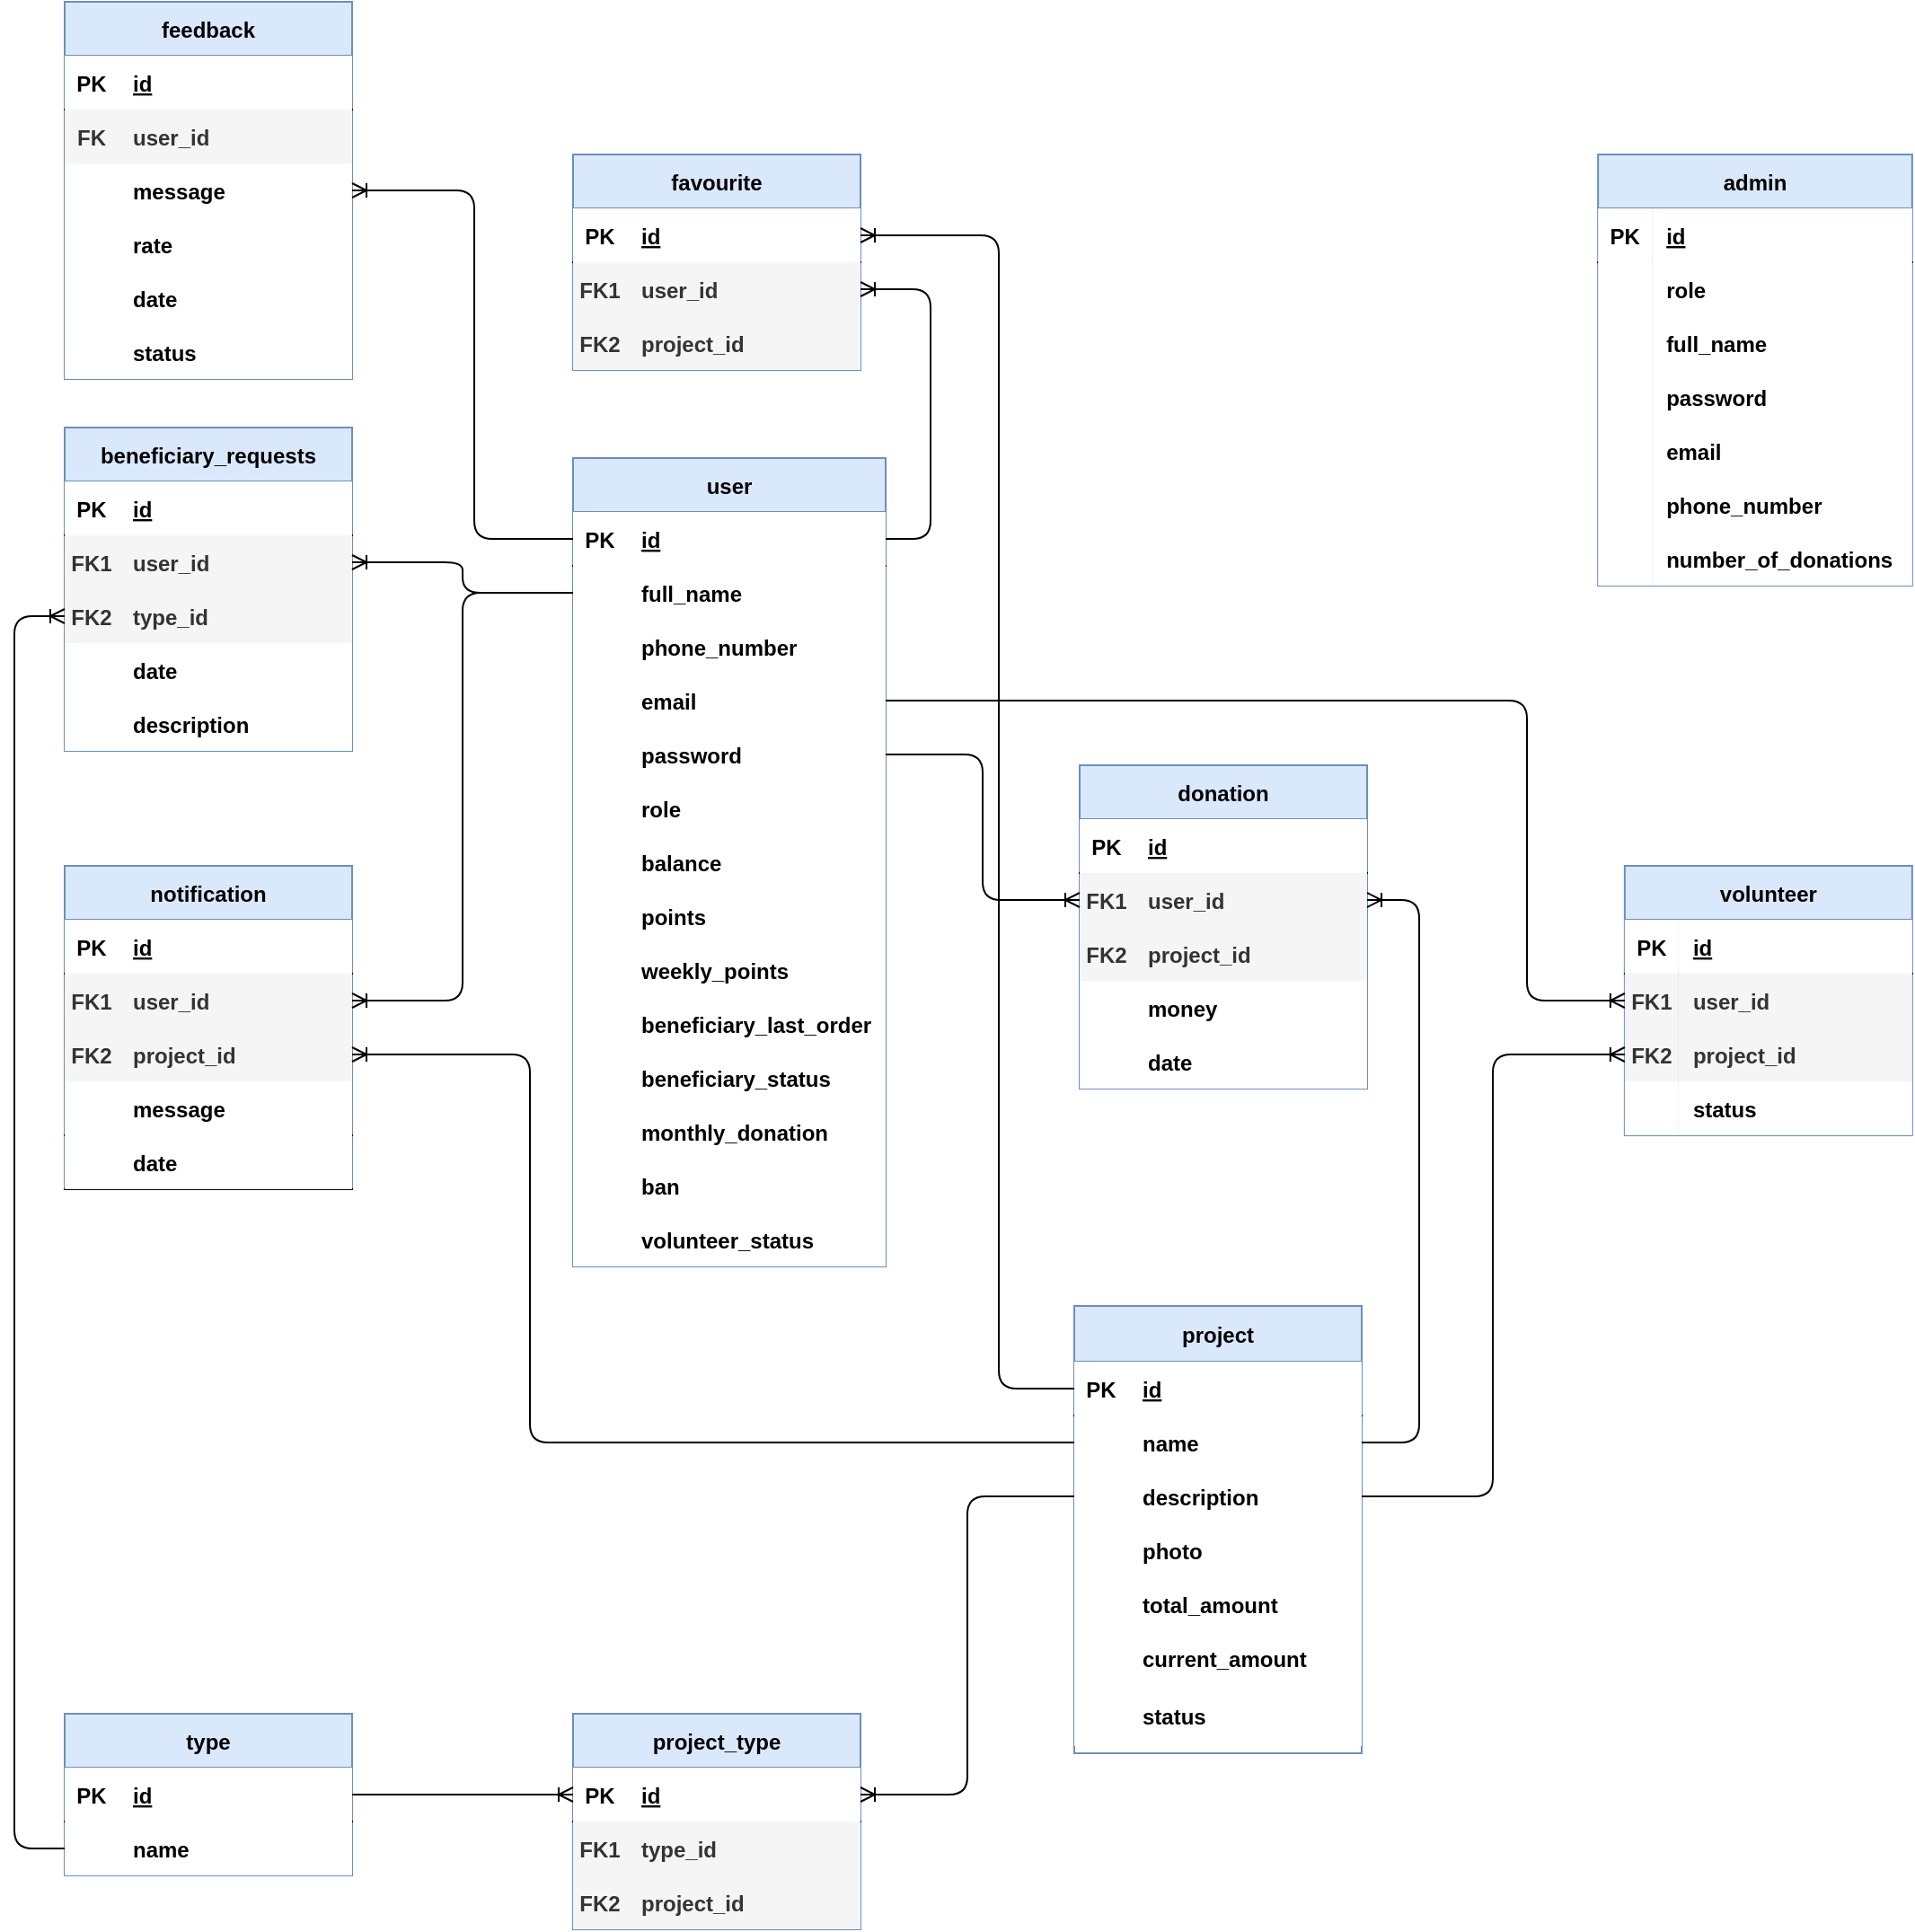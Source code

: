 <mxfile version="13.9.9" type="device"><diagram id="UbFoTjYG_0s5f9ssfaiA" name="Page-1"><mxGraphModel dx="2421" dy="1574" grid="0" gridSize="10" guides="1" tooltips="1" connect="1" arrows="1" fold="1" page="1" pageScale="1" pageWidth="850" pageHeight="1100" math="0" shadow="0" extFonts="Permanent Marker^https://fonts.googleapis.com/css?family=Permanent+Marker"><root><mxCell id="0"/><mxCell id="1" parent="0"/><mxCell id="MLanxdlLYyReFKxxTcGU-134" value="admin" style="shape=table;startSize=30;container=1;collapsible=1;childLayout=tableLayout;fixedRows=1;rowLines=0;fontStyle=1;align=center;resizeLast=1;strokeColor=#6c8ebf;fillColor=#dae8fc;" parent="1" vertex="1"><mxGeometry x="-279.43" y="-396" width="174.866" height="240" as="geometry"/></mxCell><mxCell id="MLanxdlLYyReFKxxTcGU-135" value="" style="shape=partialRectangle;collapsible=0;dropTarget=0;pointerEvents=0;fillColor=none;top=0;left=0;bottom=1;right=0;points=[[0,0.5],[1,0.5]];portConstraint=eastwest;" parent="MLanxdlLYyReFKxxTcGU-134" vertex="1"><mxGeometry y="30" width="174.866" height="30" as="geometry"/></mxCell><mxCell id="MLanxdlLYyReFKxxTcGU-136" value="PK" style="shape=partialRectangle;connectable=0;top=0;left=0;bottom=0;right=0;fontStyle=1;overflow=hidden;" parent="MLanxdlLYyReFKxxTcGU-135" vertex="1"><mxGeometry width="30" height="30" as="geometry"/></mxCell><mxCell id="MLanxdlLYyReFKxxTcGU-137" value="id" style="shape=partialRectangle;connectable=0;top=0;left=0;bottom=0;right=0;align=left;spacingLeft=6;fontStyle=5;overflow=hidden;" parent="MLanxdlLYyReFKxxTcGU-135" vertex="1"><mxGeometry x="30" width="144.866" height="30" as="geometry"/></mxCell><mxCell id="MLanxdlLYyReFKxxTcGU-138" value="" style="shape=partialRectangle;collapsible=0;dropTarget=0;pointerEvents=0;fillColor=none;top=0;left=0;bottom=0;right=0;points=[[0,0.5],[1,0.5]];portConstraint=eastwest;" parent="MLanxdlLYyReFKxxTcGU-134" vertex="1"><mxGeometry y="60" width="174.866" height="30" as="geometry"/></mxCell><mxCell id="MLanxdlLYyReFKxxTcGU-139" value="" style="shape=partialRectangle;connectable=0;top=0;left=0;bottom=0;right=0;editable=1;overflow=hidden;" parent="MLanxdlLYyReFKxxTcGU-138" vertex="1"><mxGeometry width="30" height="30" as="geometry"/></mxCell><mxCell id="MLanxdlLYyReFKxxTcGU-140" value="role" style="shape=partialRectangle;connectable=0;top=0;left=0;bottom=0;right=0;align=left;spacingLeft=6;overflow=hidden;fontStyle=1" parent="MLanxdlLYyReFKxxTcGU-138" vertex="1"><mxGeometry x="30" width="144.866" height="30" as="geometry"/></mxCell><mxCell id="MLanxdlLYyReFKxxTcGU-141" value="" style="shape=partialRectangle;collapsible=0;dropTarget=0;pointerEvents=0;fillColor=none;top=0;left=0;bottom=0;right=0;points=[[0,0.5],[1,0.5]];portConstraint=eastwest;" parent="MLanxdlLYyReFKxxTcGU-134" vertex="1"><mxGeometry y="90" width="174.866" height="30" as="geometry"/></mxCell><mxCell id="MLanxdlLYyReFKxxTcGU-142" value="" style="shape=partialRectangle;connectable=0;top=0;left=0;bottom=0;right=0;editable=1;overflow=hidden;" parent="MLanxdlLYyReFKxxTcGU-141" vertex="1"><mxGeometry width="30" height="30" as="geometry"/></mxCell><mxCell id="MLanxdlLYyReFKxxTcGU-143" value="full_name" style="shape=partialRectangle;connectable=0;top=0;left=0;bottom=0;right=0;align=left;spacingLeft=6;overflow=hidden;fontStyle=1" parent="MLanxdlLYyReFKxxTcGU-141" vertex="1"><mxGeometry x="30" width="144.866" height="30" as="geometry"/></mxCell><mxCell id="MLanxdlLYyReFKxxTcGU-144" value="" style="shape=partialRectangle;collapsible=0;dropTarget=0;pointerEvents=0;fillColor=none;top=0;left=0;bottom=0;right=0;points=[[0,0.5],[1,0.5]];portConstraint=eastwest;" parent="MLanxdlLYyReFKxxTcGU-134" vertex="1"><mxGeometry y="120" width="174.866" height="30" as="geometry"/></mxCell><mxCell id="MLanxdlLYyReFKxxTcGU-145" value="" style="shape=partialRectangle;connectable=0;top=0;left=0;bottom=0;right=0;editable=1;overflow=hidden;" parent="MLanxdlLYyReFKxxTcGU-144" vertex="1"><mxGeometry width="30" height="30" as="geometry"/></mxCell><mxCell id="MLanxdlLYyReFKxxTcGU-146" value="password" style="shape=partialRectangle;connectable=0;top=0;left=0;bottom=0;right=0;align=left;spacingLeft=6;overflow=hidden;fontStyle=1" parent="MLanxdlLYyReFKxxTcGU-144" vertex="1"><mxGeometry x="30" width="144.866" height="30" as="geometry"/></mxCell><mxCell id="dkRPGl3O-1germZ5Z3Q1-51" value="" style="shape=partialRectangle;collapsible=0;dropTarget=0;pointerEvents=0;fillColor=none;top=0;left=0;bottom=0;right=0;points=[[0,0.5],[1,0.5]];portConstraint=eastwest;" parent="MLanxdlLYyReFKxxTcGU-134" vertex="1"><mxGeometry y="150" width="174.866" height="30" as="geometry"/></mxCell><mxCell id="dkRPGl3O-1germZ5Z3Q1-52" value="" style="shape=partialRectangle;connectable=0;top=0;left=0;bottom=0;right=0;editable=1;overflow=hidden;" parent="dkRPGl3O-1germZ5Z3Q1-51" vertex="1"><mxGeometry width="30" height="30" as="geometry"/></mxCell><mxCell id="dkRPGl3O-1germZ5Z3Q1-53" value="email" style="shape=partialRectangle;connectable=0;top=0;left=0;bottom=0;right=0;align=left;spacingLeft=6;overflow=hidden;fontStyle=1" parent="dkRPGl3O-1germZ5Z3Q1-51" vertex="1"><mxGeometry x="30" width="144.866" height="30" as="geometry"/></mxCell><mxCell id="dkRPGl3O-1germZ5Z3Q1-54" value="" style="shape=partialRectangle;collapsible=0;dropTarget=0;pointerEvents=0;fillColor=none;top=0;left=0;bottom=0;right=0;points=[[0,0.5],[1,0.5]];portConstraint=eastwest;" parent="MLanxdlLYyReFKxxTcGU-134" vertex="1"><mxGeometry y="180" width="174.866" height="30" as="geometry"/></mxCell><mxCell id="dkRPGl3O-1germZ5Z3Q1-55" value="" style="shape=partialRectangle;connectable=0;top=0;left=0;bottom=0;right=0;editable=1;overflow=hidden;" parent="dkRPGl3O-1germZ5Z3Q1-54" vertex="1"><mxGeometry width="30" height="30" as="geometry"/></mxCell><mxCell id="dkRPGl3O-1germZ5Z3Q1-56" value="phone_number" style="shape=partialRectangle;connectable=0;top=0;left=0;bottom=0;right=0;align=left;spacingLeft=6;overflow=hidden;fontStyle=1" parent="dkRPGl3O-1germZ5Z3Q1-54" vertex="1"><mxGeometry x="30" width="144.866" height="30" as="geometry"/></mxCell><mxCell id="dkRPGl3O-1germZ5Z3Q1-177" value="" style="shape=partialRectangle;collapsible=0;dropTarget=0;pointerEvents=0;fillColor=none;top=0;left=0;bottom=0;right=0;points=[[0,0.5],[1,0.5]];portConstraint=eastwest;" parent="MLanxdlLYyReFKxxTcGU-134" vertex="1"><mxGeometry y="210" width="174.866" height="30" as="geometry"/></mxCell><mxCell id="dkRPGl3O-1germZ5Z3Q1-178" value="" style="shape=partialRectangle;connectable=0;top=0;left=0;bottom=0;right=0;editable=1;overflow=hidden;" parent="dkRPGl3O-1germZ5Z3Q1-177" vertex="1"><mxGeometry width="30" height="30" as="geometry"/></mxCell><mxCell id="dkRPGl3O-1germZ5Z3Q1-179" value="number_of_donations" style="shape=partialRectangle;connectable=0;top=0;left=0;bottom=0;right=0;align=left;spacingLeft=6;overflow=hidden;fontStyle=1" parent="dkRPGl3O-1germZ5Z3Q1-177" vertex="1"><mxGeometry x="30" width="144.866" height="30" as="geometry"/></mxCell><mxCell id="dkRPGl3O-1germZ5Z3Q1-1" value="user" style="shape=table;startSize=30;container=1;collapsible=1;childLayout=tableLayout;fixedRows=1;rowLines=0;fontStyle=1;align=center;resizeLast=1;strokeColor=#6c8ebf;fillColor=#dae8fc;" parent="1" vertex="1"><mxGeometry x="-850" y="-227" width="174" height="450" as="geometry"/></mxCell><mxCell id="dkRPGl3O-1germZ5Z3Q1-2" value="" style="shape=partialRectangle;collapsible=0;dropTarget=0;pointerEvents=0;fillColor=none;top=0;left=0;bottom=1;right=0;points=[[0,0.5],[1,0.5]];portConstraint=eastwest;" parent="dkRPGl3O-1germZ5Z3Q1-1" vertex="1"><mxGeometry y="30" width="174" height="30" as="geometry"/></mxCell><mxCell id="dkRPGl3O-1germZ5Z3Q1-3" value="PK" style="shape=partialRectangle;connectable=0;top=0;left=0;bottom=0;right=0;fontStyle=1;overflow=hidden;" parent="dkRPGl3O-1germZ5Z3Q1-2" vertex="1"><mxGeometry width="30" height="30" as="geometry"/></mxCell><mxCell id="dkRPGl3O-1germZ5Z3Q1-4" value="id" style="shape=partialRectangle;connectable=0;top=0;left=0;bottom=0;right=0;align=left;spacingLeft=6;fontStyle=5;overflow=hidden;" parent="dkRPGl3O-1germZ5Z3Q1-2" vertex="1"><mxGeometry x="30" width="144" height="30" as="geometry"/></mxCell><mxCell id="dkRPGl3O-1germZ5Z3Q1-5" value="" style="shape=partialRectangle;collapsible=0;dropTarget=0;pointerEvents=0;fillColor=none;top=0;left=0;bottom=0;right=0;points=[[0,0.5],[1,0.5]];portConstraint=eastwest;" parent="dkRPGl3O-1germZ5Z3Q1-1" vertex="1"><mxGeometry y="60" width="174" height="30" as="geometry"/></mxCell><mxCell id="dkRPGl3O-1germZ5Z3Q1-6" value="" style="shape=partialRectangle;connectable=0;top=0;left=0;bottom=0;right=0;editable=1;overflow=hidden;" parent="dkRPGl3O-1germZ5Z3Q1-5" vertex="1"><mxGeometry width="30" height="30" as="geometry"/></mxCell><mxCell id="dkRPGl3O-1germZ5Z3Q1-7" value="full_name" style="shape=partialRectangle;connectable=0;top=0;left=0;bottom=0;right=0;align=left;spacingLeft=6;overflow=hidden;fontStyle=1" parent="dkRPGl3O-1germZ5Z3Q1-5" vertex="1"><mxGeometry x="30" width="144" height="30" as="geometry"/></mxCell><mxCell id="dkRPGl3O-1germZ5Z3Q1-8" value="" style="shape=partialRectangle;collapsible=0;dropTarget=0;pointerEvents=0;fillColor=none;top=0;left=0;bottom=0;right=0;points=[[0,0.5],[1,0.5]];portConstraint=eastwest;" parent="dkRPGl3O-1germZ5Z3Q1-1" vertex="1"><mxGeometry y="90" width="174" height="30" as="geometry"/></mxCell><mxCell id="dkRPGl3O-1germZ5Z3Q1-9" value="" style="shape=partialRectangle;connectable=0;top=0;left=0;bottom=0;right=0;editable=1;overflow=hidden;" parent="dkRPGl3O-1germZ5Z3Q1-8" vertex="1"><mxGeometry width="30" height="30" as="geometry"/></mxCell><mxCell id="dkRPGl3O-1germZ5Z3Q1-10" value="phone_number" style="shape=partialRectangle;connectable=0;top=0;left=0;bottom=0;right=0;align=left;spacingLeft=6;overflow=hidden;fontStyle=1" parent="dkRPGl3O-1germZ5Z3Q1-8" vertex="1"><mxGeometry x="30" width="144" height="30" as="geometry"/></mxCell><mxCell id="dkRPGl3O-1germZ5Z3Q1-11" value="" style="shape=partialRectangle;collapsible=0;dropTarget=0;pointerEvents=0;fillColor=none;top=0;left=0;bottom=0;right=0;points=[[0,0.5],[1,0.5]];portConstraint=eastwest;" parent="dkRPGl3O-1germZ5Z3Q1-1" vertex="1"><mxGeometry y="120" width="174" height="30" as="geometry"/></mxCell><mxCell id="dkRPGl3O-1germZ5Z3Q1-12" value="" style="shape=partialRectangle;connectable=0;top=0;left=0;bottom=0;right=0;editable=1;overflow=hidden;" parent="dkRPGl3O-1germZ5Z3Q1-11" vertex="1"><mxGeometry width="30" height="30" as="geometry"/></mxCell><mxCell id="dkRPGl3O-1germZ5Z3Q1-13" value="email" style="shape=partialRectangle;connectable=0;top=0;left=0;bottom=0;right=0;align=left;spacingLeft=6;overflow=hidden;fontStyle=1" parent="dkRPGl3O-1germZ5Z3Q1-11" vertex="1"><mxGeometry x="30" width="144" height="30" as="geometry"/></mxCell><mxCell id="dkRPGl3O-1germZ5Z3Q1-36" value="" style="shape=partialRectangle;collapsible=0;dropTarget=0;pointerEvents=0;fillColor=none;top=0;left=0;bottom=0;right=0;points=[[0,0.5],[1,0.5]];portConstraint=eastwest;" parent="dkRPGl3O-1germZ5Z3Q1-1" vertex="1"><mxGeometry y="150" width="174" height="30" as="geometry"/></mxCell><mxCell id="dkRPGl3O-1germZ5Z3Q1-37" value="" style="shape=partialRectangle;connectable=0;top=0;left=0;bottom=0;right=0;editable=1;overflow=hidden;" parent="dkRPGl3O-1germZ5Z3Q1-36" vertex="1"><mxGeometry width="30" height="30" as="geometry"/></mxCell><mxCell id="dkRPGl3O-1germZ5Z3Q1-38" value="password" style="shape=partialRectangle;connectable=0;top=0;left=0;bottom=0;right=0;align=left;spacingLeft=6;overflow=hidden;fontStyle=1" parent="dkRPGl3O-1germZ5Z3Q1-36" vertex="1"><mxGeometry x="30" width="144" height="30" as="geometry"/></mxCell><mxCell id="dkRPGl3O-1germZ5Z3Q1-42" value="" style="shape=partialRectangle;collapsible=0;dropTarget=0;pointerEvents=0;fillColor=none;top=0;left=0;bottom=0;right=0;points=[[0,0.5],[1,0.5]];portConstraint=eastwest;" parent="dkRPGl3O-1germZ5Z3Q1-1" vertex="1"><mxGeometry y="180" width="174" height="30" as="geometry"/></mxCell><mxCell id="dkRPGl3O-1germZ5Z3Q1-43" value="" style="shape=partialRectangle;connectable=0;top=0;left=0;bottom=0;right=0;editable=1;overflow=hidden;" parent="dkRPGl3O-1germZ5Z3Q1-42" vertex="1"><mxGeometry width="30" height="30" as="geometry"/></mxCell><mxCell id="dkRPGl3O-1germZ5Z3Q1-44" value="role" style="shape=partialRectangle;connectable=0;top=0;left=0;bottom=0;right=0;align=left;spacingLeft=6;overflow=hidden;fontStyle=1" parent="dkRPGl3O-1germZ5Z3Q1-42" vertex="1"><mxGeometry x="30" width="144" height="30" as="geometry"/></mxCell><mxCell id="dkRPGl3O-1germZ5Z3Q1-45" value="" style="shape=partialRectangle;collapsible=0;dropTarget=0;pointerEvents=0;fillColor=none;top=0;left=0;bottom=0;right=0;points=[[0,0.5],[1,0.5]];portConstraint=eastwest;" parent="dkRPGl3O-1germZ5Z3Q1-1" vertex="1"><mxGeometry y="210" width="174" height="30" as="geometry"/></mxCell><mxCell id="dkRPGl3O-1germZ5Z3Q1-46" value="" style="shape=partialRectangle;connectable=0;top=0;left=0;bottom=0;right=0;editable=1;overflow=hidden;" parent="dkRPGl3O-1germZ5Z3Q1-45" vertex="1"><mxGeometry width="30" height="30" as="geometry"/></mxCell><mxCell id="dkRPGl3O-1germZ5Z3Q1-47" value="balance" style="shape=partialRectangle;connectable=0;top=0;left=0;bottom=0;right=0;align=left;spacingLeft=6;overflow=hidden;fontStyle=1" parent="dkRPGl3O-1germZ5Z3Q1-45" vertex="1"><mxGeometry x="30" width="144" height="30" as="geometry"/></mxCell><mxCell id="dkRPGl3O-1germZ5Z3Q1-82" value="" style="shape=partialRectangle;collapsible=0;dropTarget=0;pointerEvents=0;fillColor=none;top=0;left=0;bottom=0;right=0;points=[[0,0.5],[1,0.5]];portConstraint=eastwest;" parent="dkRPGl3O-1germZ5Z3Q1-1" vertex="1"><mxGeometry y="240" width="174" height="30" as="geometry"/></mxCell><mxCell id="dkRPGl3O-1germZ5Z3Q1-83" value="" style="shape=partialRectangle;connectable=0;top=0;left=0;bottom=0;right=0;editable=1;overflow=hidden;" parent="dkRPGl3O-1germZ5Z3Q1-82" vertex="1"><mxGeometry width="30" height="30" as="geometry"/></mxCell><mxCell id="dkRPGl3O-1germZ5Z3Q1-84" value="points" style="shape=partialRectangle;connectable=0;top=0;left=0;bottom=0;right=0;align=left;spacingLeft=6;overflow=hidden;fontStyle=1" parent="dkRPGl3O-1germZ5Z3Q1-82" vertex="1"><mxGeometry x="30" width="144" height="30" as="geometry"/></mxCell><mxCell id="IL4FCMmqSY5TPLv70U-q-1" value="" style="shape=partialRectangle;collapsible=0;dropTarget=0;pointerEvents=0;fillColor=none;top=0;left=0;bottom=0;right=0;points=[[0,0.5],[1,0.5]];portConstraint=eastwest;" parent="dkRPGl3O-1germZ5Z3Q1-1" vertex="1"><mxGeometry y="270" width="174" height="30" as="geometry"/></mxCell><mxCell id="IL4FCMmqSY5TPLv70U-q-2" value="" style="shape=partialRectangle;connectable=0;top=0;left=0;bottom=0;right=0;editable=1;overflow=hidden;" parent="IL4FCMmqSY5TPLv70U-q-1" vertex="1"><mxGeometry width="30" height="30" as="geometry"/></mxCell><mxCell id="IL4FCMmqSY5TPLv70U-q-3" value="weekly_points" style="shape=partialRectangle;connectable=0;top=0;left=0;bottom=0;right=0;align=left;spacingLeft=6;overflow=hidden;fontStyle=1" parent="IL4FCMmqSY5TPLv70U-q-1" vertex="1"><mxGeometry x="30" width="144" height="30" as="geometry"/></mxCell><mxCell id="dkRPGl3O-1germZ5Z3Q1-180" value="" style="shape=partialRectangle;collapsible=0;dropTarget=0;pointerEvents=0;fillColor=none;top=0;left=0;bottom=0;right=0;points=[[0,0.5],[1,0.5]];portConstraint=eastwest;" parent="dkRPGl3O-1germZ5Z3Q1-1" vertex="1"><mxGeometry y="300" width="174" height="30" as="geometry"/></mxCell><mxCell id="dkRPGl3O-1germZ5Z3Q1-181" value="" style="shape=partialRectangle;connectable=0;top=0;left=0;bottom=0;right=0;editable=1;overflow=hidden;" parent="dkRPGl3O-1germZ5Z3Q1-180" vertex="1"><mxGeometry width="30" height="30" as="geometry"/></mxCell><mxCell id="dkRPGl3O-1germZ5Z3Q1-182" value="beneficiary_last_order" style="shape=partialRectangle;connectable=0;top=0;left=0;bottom=0;right=0;align=left;spacingLeft=6;overflow=hidden;fontStyle=1" parent="dkRPGl3O-1germZ5Z3Q1-180" vertex="1"><mxGeometry x="30" width="144" height="30" as="geometry"/></mxCell><mxCell id="dkRPGl3O-1germZ5Z3Q1-183" value="" style="shape=partialRectangle;collapsible=0;dropTarget=0;pointerEvents=0;fillColor=none;top=0;left=0;bottom=0;right=0;points=[[0,0.5],[1,0.5]];portConstraint=eastwest;" parent="dkRPGl3O-1germZ5Z3Q1-1" vertex="1"><mxGeometry y="330" width="174" height="30" as="geometry"/></mxCell><mxCell id="dkRPGl3O-1germZ5Z3Q1-184" value="" style="shape=partialRectangle;connectable=0;top=0;left=0;bottom=0;right=0;editable=1;overflow=hidden;" parent="dkRPGl3O-1germZ5Z3Q1-183" vertex="1"><mxGeometry width="30" height="30" as="geometry"/></mxCell><mxCell id="dkRPGl3O-1germZ5Z3Q1-185" value="beneficiary_status" style="shape=partialRectangle;connectable=0;top=0;left=0;bottom=0;right=0;align=left;spacingLeft=6;overflow=hidden;fontStyle=1" parent="dkRPGl3O-1germZ5Z3Q1-183" vertex="1"><mxGeometry x="30" width="144" height="30" as="geometry"/></mxCell><mxCell id="dkRPGl3O-1germZ5Z3Q1-191" value="" style="shape=partialRectangle;collapsible=0;dropTarget=0;pointerEvents=0;fillColor=none;top=0;left=0;bottom=0;right=0;points=[[0,0.5],[1,0.5]];portConstraint=eastwest;" parent="dkRPGl3O-1germZ5Z3Q1-1" vertex="1"><mxGeometry y="360" width="174" height="30" as="geometry"/></mxCell><mxCell id="dkRPGl3O-1germZ5Z3Q1-192" value="" style="shape=partialRectangle;connectable=0;top=0;left=0;bottom=0;right=0;editable=1;overflow=hidden;" parent="dkRPGl3O-1germZ5Z3Q1-191" vertex="1"><mxGeometry width="30" height="30" as="geometry"/></mxCell><mxCell id="dkRPGl3O-1germZ5Z3Q1-193" value="monthly_donation" style="shape=partialRectangle;connectable=0;top=0;left=0;bottom=0;right=0;align=left;spacingLeft=6;overflow=hidden;fontStyle=1" parent="dkRPGl3O-1germZ5Z3Q1-191" vertex="1"><mxGeometry x="30" width="144" height="30" as="geometry"/></mxCell><mxCell id="dkRPGl3O-1germZ5Z3Q1-211" value="" style="shape=partialRectangle;collapsible=0;dropTarget=0;pointerEvents=0;fillColor=none;top=0;left=0;bottom=0;right=0;points=[[0,0.5],[1,0.5]];portConstraint=eastwest;" parent="dkRPGl3O-1germZ5Z3Q1-1" vertex="1"><mxGeometry y="390" width="174" height="30" as="geometry"/></mxCell><mxCell id="dkRPGl3O-1germZ5Z3Q1-212" value="" style="shape=partialRectangle;connectable=0;top=0;left=0;bottom=0;right=0;editable=1;overflow=hidden;" parent="dkRPGl3O-1germZ5Z3Q1-211" vertex="1"><mxGeometry width="30" height="30" as="geometry"/></mxCell><mxCell id="dkRPGl3O-1germZ5Z3Q1-213" value="ban" style="shape=partialRectangle;connectable=0;top=0;left=0;bottom=0;right=0;align=left;spacingLeft=6;overflow=hidden;fontStyle=1" parent="dkRPGl3O-1germZ5Z3Q1-211" vertex="1"><mxGeometry x="30" width="144" height="30" as="geometry"/></mxCell><mxCell id="dkRPGl3O-1germZ5Z3Q1-214" value="" style="shape=partialRectangle;collapsible=0;dropTarget=0;pointerEvents=0;fillColor=none;top=0;left=0;bottom=0;right=0;points=[[0,0.5],[1,0.5]];portConstraint=eastwest;" parent="dkRPGl3O-1germZ5Z3Q1-1" vertex="1"><mxGeometry y="420" width="174" height="30" as="geometry"/></mxCell><mxCell id="dkRPGl3O-1germZ5Z3Q1-215" value="" style="shape=partialRectangle;connectable=0;top=0;left=0;bottom=0;right=0;editable=1;overflow=hidden;" parent="dkRPGl3O-1germZ5Z3Q1-214" vertex="1"><mxGeometry width="30" height="30" as="geometry"/></mxCell><mxCell id="dkRPGl3O-1germZ5Z3Q1-216" value="volunteer_status" style="shape=partialRectangle;connectable=0;top=0;left=0;bottom=0;right=0;align=left;spacingLeft=6;overflow=hidden;fontStyle=1" parent="dkRPGl3O-1germZ5Z3Q1-214" vertex="1"><mxGeometry x="30" width="144" height="30" as="geometry"/></mxCell><mxCell id="dkRPGl3O-1germZ5Z3Q1-57" value="project" style="shape=table;startSize=31;container=1;collapsible=1;childLayout=tableLayout;fixedRows=1;rowLines=0;fontStyle=1;align=center;resizeLast=1;strokeColor=#6c8ebf;fillColor=#dae8fc;" parent="1" vertex="1"><mxGeometry x="-571" y="245" width="160" height="249" as="geometry"/></mxCell><mxCell id="dkRPGl3O-1germZ5Z3Q1-58" value="" style="shape=partialRectangle;collapsible=0;dropTarget=0;pointerEvents=0;fillColor=none;top=0;left=0;bottom=1;right=0;points=[[0,0.5],[1,0.5]];portConstraint=eastwest;" parent="dkRPGl3O-1germZ5Z3Q1-57" vertex="1"><mxGeometry y="31" width="160" height="30" as="geometry"/></mxCell><mxCell id="dkRPGl3O-1germZ5Z3Q1-59" value="PK" style="shape=partialRectangle;connectable=0;top=0;left=0;bottom=0;right=0;fontStyle=1;overflow=hidden;" parent="dkRPGl3O-1germZ5Z3Q1-58" vertex="1"><mxGeometry width="30" height="30" as="geometry"/></mxCell><mxCell id="dkRPGl3O-1germZ5Z3Q1-60" value="id" style="shape=partialRectangle;connectable=0;top=0;left=0;bottom=0;right=0;align=left;spacingLeft=6;fontStyle=5;overflow=hidden;" parent="dkRPGl3O-1germZ5Z3Q1-58" vertex="1"><mxGeometry x="30" width="130" height="30" as="geometry"/></mxCell><mxCell id="dkRPGl3O-1germZ5Z3Q1-61" value="" style="shape=partialRectangle;collapsible=0;dropTarget=0;pointerEvents=0;fillColor=none;top=0;left=0;bottom=0;right=0;points=[[0,0.5],[1,0.5]];portConstraint=eastwest;" parent="dkRPGl3O-1germZ5Z3Q1-57" vertex="1"><mxGeometry y="61" width="160" height="30" as="geometry"/></mxCell><mxCell id="dkRPGl3O-1germZ5Z3Q1-62" value="" style="shape=partialRectangle;connectable=0;top=0;left=0;bottom=0;right=0;editable=1;overflow=hidden;" parent="dkRPGl3O-1germZ5Z3Q1-61" vertex="1"><mxGeometry width="30" height="30" as="geometry"/></mxCell><mxCell id="dkRPGl3O-1germZ5Z3Q1-63" value="name" style="shape=partialRectangle;connectable=0;top=0;left=0;bottom=0;right=0;align=left;spacingLeft=6;overflow=hidden;fontStyle=1" parent="dkRPGl3O-1germZ5Z3Q1-61" vertex="1"><mxGeometry x="30" width="130" height="30" as="geometry"/></mxCell><mxCell id="dkRPGl3O-1germZ5Z3Q1-64" value="" style="shape=partialRectangle;collapsible=0;dropTarget=0;pointerEvents=0;fillColor=none;top=0;left=0;bottom=0;right=0;points=[[0,0.5],[1,0.5]];portConstraint=eastwest;" parent="dkRPGl3O-1germZ5Z3Q1-57" vertex="1"><mxGeometry y="91" width="160" height="30" as="geometry"/></mxCell><mxCell id="dkRPGl3O-1germZ5Z3Q1-65" value="" style="shape=partialRectangle;connectable=0;top=0;left=0;bottom=0;right=0;editable=1;overflow=hidden;" parent="dkRPGl3O-1germZ5Z3Q1-64" vertex="1"><mxGeometry width="30" height="30" as="geometry"/></mxCell><mxCell id="dkRPGl3O-1germZ5Z3Q1-66" value="description" style="shape=partialRectangle;connectable=0;top=0;left=0;bottom=0;right=0;align=left;spacingLeft=6;overflow=hidden;fontStyle=1" parent="dkRPGl3O-1germZ5Z3Q1-64" vertex="1"><mxGeometry x="30" width="130" height="30" as="geometry"/></mxCell><mxCell id="dkRPGl3O-1germZ5Z3Q1-67" value="" style="shape=partialRectangle;collapsible=0;dropTarget=0;pointerEvents=0;fillColor=none;top=0;left=0;bottom=0;right=0;points=[[0,0.5],[1,0.5]];portConstraint=eastwest;" parent="dkRPGl3O-1germZ5Z3Q1-57" vertex="1"><mxGeometry y="121" width="160" height="30" as="geometry"/></mxCell><mxCell id="dkRPGl3O-1germZ5Z3Q1-68" value="" style="shape=partialRectangle;connectable=0;top=0;left=0;bottom=0;right=0;editable=1;overflow=hidden;" parent="dkRPGl3O-1germZ5Z3Q1-67" vertex="1"><mxGeometry width="30" height="30" as="geometry"/></mxCell><mxCell id="dkRPGl3O-1germZ5Z3Q1-69" value="photo" style="shape=partialRectangle;connectable=0;top=0;left=0;bottom=0;right=0;align=left;spacingLeft=6;overflow=hidden;fontStyle=1" parent="dkRPGl3O-1germZ5Z3Q1-67" vertex="1"><mxGeometry x="30" width="130" height="30" as="geometry"/></mxCell><mxCell id="dkRPGl3O-1germZ5Z3Q1-73" value="" style="shape=partialRectangle;collapsible=0;dropTarget=0;pointerEvents=0;fillColor=none;top=0;left=0;bottom=0;right=0;points=[[0,0.5],[1,0.5]];portConstraint=eastwest;" parent="dkRPGl3O-1germZ5Z3Q1-57" vertex="1"><mxGeometry y="151" width="160" height="30" as="geometry"/></mxCell><mxCell id="dkRPGl3O-1germZ5Z3Q1-74" value="" style="shape=partialRectangle;connectable=0;top=0;left=0;bottom=0;right=0;editable=1;overflow=hidden;" parent="dkRPGl3O-1germZ5Z3Q1-73" vertex="1"><mxGeometry width="30" height="30" as="geometry"/></mxCell><mxCell id="dkRPGl3O-1germZ5Z3Q1-75" value="total_amount" style="shape=partialRectangle;connectable=0;top=0;left=0;bottom=0;right=0;align=left;spacingLeft=6;overflow=hidden;fontStyle=1" parent="dkRPGl3O-1germZ5Z3Q1-73" vertex="1"><mxGeometry x="30" width="130" height="30" as="geometry"/></mxCell><mxCell id="dkRPGl3O-1germZ5Z3Q1-76" value="" style="shape=partialRectangle;collapsible=0;dropTarget=0;pointerEvents=0;fillColor=none;top=0;left=0;bottom=0;right=0;points=[[0,0.5],[1,0.5]];portConstraint=eastwest;" parent="dkRPGl3O-1germZ5Z3Q1-57" vertex="1"><mxGeometry y="181" width="160" height="30" as="geometry"/></mxCell><mxCell id="dkRPGl3O-1germZ5Z3Q1-77" value="" style="shape=partialRectangle;connectable=0;top=0;left=0;bottom=0;right=0;editable=1;overflow=hidden;" parent="dkRPGl3O-1germZ5Z3Q1-76" vertex="1"><mxGeometry width="30" height="30" as="geometry"/></mxCell><mxCell id="dkRPGl3O-1germZ5Z3Q1-78" value="current_amount" style="shape=partialRectangle;connectable=0;top=0;left=0;bottom=0;right=0;align=left;spacingLeft=6;overflow=hidden;fontStyle=1" parent="dkRPGl3O-1germZ5Z3Q1-76" vertex="1"><mxGeometry x="30" width="130" height="30" as="geometry"/></mxCell><mxCell id="dkRPGl3O-1germZ5Z3Q1-188" value="" style="shape=partialRectangle;collapsible=0;dropTarget=0;pointerEvents=0;fillColor=none;top=0;left=0;bottom=0;right=0;points=[[0,0.5],[1,0.5]];portConstraint=eastwest;" parent="dkRPGl3O-1germZ5Z3Q1-57" vertex="1"><mxGeometry y="211" width="160" height="34" as="geometry"/></mxCell><mxCell id="dkRPGl3O-1germZ5Z3Q1-189" value="" style="shape=partialRectangle;connectable=0;top=0;left=0;bottom=0;right=0;editable=1;overflow=hidden;" parent="dkRPGl3O-1germZ5Z3Q1-188" vertex="1"><mxGeometry width="30" height="34" as="geometry"/></mxCell><mxCell id="dkRPGl3O-1germZ5Z3Q1-190" value="status" style="shape=partialRectangle;connectable=0;top=0;left=0;bottom=0;right=0;align=left;spacingLeft=6;overflow=hidden;fontStyle=1" parent="dkRPGl3O-1germZ5Z3Q1-188" vertex="1"><mxGeometry x="30" width="130" height="34" as="geometry"/></mxCell><mxCell id="dkRPGl3O-1germZ5Z3Q1-85" value="type" style="shape=table;startSize=30;container=1;collapsible=1;childLayout=tableLayout;fixedRows=1;rowLines=0;fontStyle=1;align=center;resizeLast=1;strokeColor=#6c8ebf;fillColor=#dae8fc;" parent="1" vertex="1"><mxGeometry x="-1133" y="472" width="160" height="90" as="geometry"/></mxCell><mxCell id="dkRPGl3O-1germZ5Z3Q1-86" value="" style="shape=partialRectangle;collapsible=0;dropTarget=0;pointerEvents=0;fillColor=none;top=0;left=0;bottom=1;right=0;points=[[0,0.5],[1,0.5]];portConstraint=eastwest;" parent="dkRPGl3O-1germZ5Z3Q1-85" vertex="1"><mxGeometry y="30" width="160" height="30" as="geometry"/></mxCell><mxCell id="dkRPGl3O-1germZ5Z3Q1-87" value="PK" style="shape=partialRectangle;connectable=0;top=0;left=0;bottom=0;right=0;fontStyle=1;overflow=hidden;" parent="dkRPGl3O-1germZ5Z3Q1-86" vertex="1"><mxGeometry width="30" height="30" as="geometry"/></mxCell><mxCell id="dkRPGl3O-1germZ5Z3Q1-88" value="id" style="shape=partialRectangle;connectable=0;top=0;left=0;bottom=0;right=0;align=left;spacingLeft=6;fontStyle=5;overflow=hidden;" parent="dkRPGl3O-1germZ5Z3Q1-86" vertex="1"><mxGeometry x="30" width="130" height="30" as="geometry"/></mxCell><mxCell id="dkRPGl3O-1germZ5Z3Q1-89" value="" style="shape=partialRectangle;collapsible=0;dropTarget=0;pointerEvents=0;fillColor=none;top=0;left=0;bottom=0;right=0;points=[[0,0.5],[1,0.5]];portConstraint=eastwest;" parent="dkRPGl3O-1germZ5Z3Q1-85" vertex="1"><mxGeometry y="60" width="160" height="30" as="geometry"/></mxCell><mxCell id="dkRPGl3O-1germZ5Z3Q1-90" value="" style="shape=partialRectangle;connectable=0;top=0;left=0;bottom=0;right=0;editable=1;overflow=hidden;" parent="dkRPGl3O-1germZ5Z3Q1-89" vertex="1"><mxGeometry width="30" height="30" as="geometry"/></mxCell><mxCell id="dkRPGl3O-1germZ5Z3Q1-91" value="name" style="shape=partialRectangle;connectable=0;top=0;left=0;bottom=0;right=0;align=left;spacingLeft=6;overflow=hidden;fontStyle=1" parent="dkRPGl3O-1germZ5Z3Q1-89" vertex="1"><mxGeometry x="30" width="130" height="30" as="geometry"/></mxCell><mxCell id="dkRPGl3O-1germZ5Z3Q1-107" value="project_type" style="shape=table;startSize=30;container=1;collapsible=1;childLayout=tableLayout;fixedRows=1;rowLines=0;fontStyle=1;align=center;resizeLast=1;strokeColor=#6c8ebf;fillColor=#dae8fc;" parent="1" vertex="1"><mxGeometry x="-850" y="472" width="160" height="120" as="geometry"/></mxCell><mxCell id="dkRPGl3O-1germZ5Z3Q1-108" value="" style="shape=partialRectangle;collapsible=0;dropTarget=0;pointerEvents=0;fillColor=none;top=0;left=0;bottom=1;right=0;points=[[0,0.5],[1,0.5]];portConstraint=eastwest;" parent="dkRPGl3O-1germZ5Z3Q1-107" vertex="1"><mxGeometry y="30" width="160" height="30" as="geometry"/></mxCell><mxCell id="dkRPGl3O-1germZ5Z3Q1-109" value="PK" style="shape=partialRectangle;connectable=0;top=0;left=0;bottom=0;right=0;fontStyle=1;overflow=hidden;" parent="dkRPGl3O-1germZ5Z3Q1-108" vertex="1"><mxGeometry width="30" height="30" as="geometry"/></mxCell><mxCell id="dkRPGl3O-1germZ5Z3Q1-110" value="id" style="shape=partialRectangle;connectable=0;top=0;left=0;bottom=0;right=0;align=left;spacingLeft=6;fontStyle=5;overflow=hidden;" parent="dkRPGl3O-1germZ5Z3Q1-108" vertex="1"><mxGeometry x="30" width="130" height="30" as="geometry"/></mxCell><mxCell id="dkRPGl3O-1germZ5Z3Q1-111" value="" style="shape=partialRectangle;collapsible=0;dropTarget=0;pointerEvents=0;fillColor=none;top=0;left=0;bottom=0;right=0;points=[[0,0.5],[1,0.5]];portConstraint=eastwest;" parent="dkRPGl3O-1germZ5Z3Q1-107" vertex="1"><mxGeometry y="60" width="160" height="30" as="geometry"/></mxCell><mxCell id="dkRPGl3O-1germZ5Z3Q1-112" value="FK1" style="shape=partialRectangle;connectable=0;top=0;left=0;bottom=0;right=0;editable=1;overflow=hidden;fillColor=#f5f5f5;strokeColor=#666666;fontColor=#333333;fontStyle=1" parent="dkRPGl3O-1germZ5Z3Q1-111" vertex="1"><mxGeometry width="30" height="30" as="geometry"/></mxCell><mxCell id="dkRPGl3O-1germZ5Z3Q1-113" value="type_id" style="shape=partialRectangle;connectable=0;top=0;left=0;bottom=0;right=0;align=left;spacingLeft=6;overflow=hidden;fontStyle=1;fillColor=#f5f5f5;strokeColor=#666666;fontColor=#333333;" parent="dkRPGl3O-1germZ5Z3Q1-111" vertex="1"><mxGeometry x="30" width="130" height="30" as="geometry"/></mxCell><mxCell id="dkRPGl3O-1germZ5Z3Q1-114" value="" style="shape=partialRectangle;collapsible=0;dropTarget=0;pointerEvents=0;fillColor=none;top=0;left=0;bottom=0;right=0;points=[[0,0.5],[1,0.5]];portConstraint=eastwest;" parent="dkRPGl3O-1germZ5Z3Q1-107" vertex="1"><mxGeometry y="90" width="160" height="30" as="geometry"/></mxCell><mxCell id="dkRPGl3O-1germZ5Z3Q1-115" value="FK2" style="shape=partialRectangle;connectable=0;top=0;left=0;bottom=0;right=0;editable=1;overflow=hidden;fillColor=#f5f5f5;strokeColor=#666666;fontColor=#333333;fontStyle=1" parent="dkRPGl3O-1germZ5Z3Q1-114" vertex="1"><mxGeometry width="30" height="30" as="geometry"/></mxCell><mxCell id="dkRPGl3O-1germZ5Z3Q1-116" value="project_id" style="shape=partialRectangle;connectable=0;top=0;left=0;bottom=0;right=0;align=left;spacingLeft=6;overflow=hidden;fontStyle=1;fillColor=#f5f5f5;strokeColor=#666666;fontColor=#333333;" parent="dkRPGl3O-1germZ5Z3Q1-114" vertex="1"><mxGeometry x="30" width="130" height="30" as="geometry"/></mxCell><mxCell id="dkRPGl3O-1germZ5Z3Q1-120" value="" style="edgeStyle=elbowEdgeStyle;fontSize=12;html=1;endArrow=ERoneToMany;exitX=1;exitY=0.5;exitDx=0;exitDy=0;entryX=0;entryY=0.5;entryDx=0;entryDy=0;" parent="1" source="dkRPGl3O-1germZ5Z3Q1-86" target="dkRPGl3O-1germZ5Z3Q1-108" edge="1"><mxGeometry width="100" height="100" relative="1" as="geometry"><mxPoint x="-540" y="589" as="sourcePoint"/><mxPoint x="-440" y="489" as="targetPoint"/></mxGeometry></mxCell><mxCell id="dkRPGl3O-1germZ5Z3Q1-121" value="" style="edgeStyle=elbowEdgeStyle;fontSize=12;html=1;endArrow=ERoneToMany;exitX=0;exitY=0.5;exitDx=0;exitDy=0;entryX=1;entryY=0.5;entryDx=0;entryDy=0;" parent="1" source="dkRPGl3O-1germZ5Z3Q1-64" target="dkRPGl3O-1germZ5Z3Q1-108" edge="1"><mxGeometry width="100" height="100" relative="1" as="geometry"><mxPoint x="-456" y="700" as="sourcePoint"/><mxPoint x="-356" y="600" as="targetPoint"/></mxGeometry></mxCell><mxCell id="dkRPGl3O-1germZ5Z3Q1-122" value="donation" style="shape=table;startSize=30;container=1;collapsible=1;childLayout=tableLayout;fixedRows=1;rowLines=0;fontStyle=1;align=center;resizeLast=1;strokeColor=#6c8ebf;fillColor=#dae8fc;" parent="1" vertex="1"><mxGeometry x="-568" y="-56" width="160" height="180" as="geometry"/></mxCell><mxCell id="dkRPGl3O-1germZ5Z3Q1-123" value="" style="shape=partialRectangle;collapsible=0;dropTarget=0;pointerEvents=0;fillColor=none;top=0;left=0;bottom=1;right=0;points=[[0,0.5],[1,0.5]];portConstraint=eastwest;" parent="dkRPGl3O-1germZ5Z3Q1-122" vertex="1"><mxGeometry y="30" width="160" height="30" as="geometry"/></mxCell><mxCell id="dkRPGl3O-1germZ5Z3Q1-124" value="PK" style="shape=partialRectangle;connectable=0;top=0;left=0;bottom=0;right=0;fontStyle=1;overflow=hidden;" parent="dkRPGl3O-1germZ5Z3Q1-123" vertex="1"><mxGeometry width="30" height="30" as="geometry"/></mxCell><mxCell id="dkRPGl3O-1germZ5Z3Q1-125" value="id" style="shape=partialRectangle;connectable=0;top=0;left=0;bottom=0;right=0;align=left;spacingLeft=6;fontStyle=5;overflow=hidden;" parent="dkRPGl3O-1germZ5Z3Q1-123" vertex="1"><mxGeometry x="30" width="130" height="30" as="geometry"/></mxCell><mxCell id="dkRPGl3O-1germZ5Z3Q1-126" value="" style="shape=partialRectangle;collapsible=0;dropTarget=0;pointerEvents=0;fillColor=none;top=0;left=0;bottom=0;right=0;points=[[0,0.5],[1,0.5]];portConstraint=eastwest;" parent="dkRPGl3O-1germZ5Z3Q1-122" vertex="1"><mxGeometry y="60" width="160" height="30" as="geometry"/></mxCell><mxCell id="dkRPGl3O-1germZ5Z3Q1-127" value="FK1" style="shape=partialRectangle;connectable=0;top=0;left=0;bottom=0;right=0;editable=1;overflow=hidden;fillColor=#f5f5f5;strokeColor=#666666;fontColor=#333333;fontStyle=1" parent="dkRPGl3O-1germZ5Z3Q1-126" vertex="1"><mxGeometry width="30" height="30" as="geometry"/></mxCell><mxCell id="dkRPGl3O-1germZ5Z3Q1-128" value="user_id" style="shape=partialRectangle;connectable=0;top=0;left=0;bottom=0;right=0;align=left;spacingLeft=6;overflow=hidden;fontStyle=1;fillColor=#f5f5f5;strokeColor=#666666;fontColor=#333333;" parent="dkRPGl3O-1germZ5Z3Q1-126" vertex="1"><mxGeometry x="30" width="130" height="30" as="geometry"/></mxCell><mxCell id="dkRPGl3O-1germZ5Z3Q1-129" value="" style="shape=partialRectangle;collapsible=0;dropTarget=0;pointerEvents=0;fillColor=none;top=0;left=0;bottom=0;right=0;points=[[0,0.5],[1,0.5]];portConstraint=eastwest;" parent="dkRPGl3O-1germZ5Z3Q1-122" vertex="1"><mxGeometry y="90" width="160" height="30" as="geometry"/></mxCell><mxCell id="dkRPGl3O-1germZ5Z3Q1-130" value="FK2" style="shape=partialRectangle;connectable=0;top=0;left=0;bottom=0;right=0;editable=1;overflow=hidden;fillColor=#f5f5f5;strokeColor=#666666;fontColor=#333333;fontStyle=1" parent="dkRPGl3O-1germZ5Z3Q1-129" vertex="1"><mxGeometry width="30" height="30" as="geometry"/></mxCell><mxCell id="dkRPGl3O-1germZ5Z3Q1-131" value="project_id" style="shape=partialRectangle;connectable=0;top=0;left=0;bottom=0;right=0;align=left;spacingLeft=6;overflow=hidden;fontStyle=1;fillColor=#f5f5f5;strokeColor=#666666;fontColor=#333333;" parent="dkRPGl3O-1germZ5Z3Q1-129" vertex="1"><mxGeometry x="30" width="130" height="30" as="geometry"/></mxCell><mxCell id="dkRPGl3O-1germZ5Z3Q1-132" value="" style="shape=partialRectangle;collapsible=0;dropTarget=0;pointerEvents=0;fillColor=none;top=0;left=0;bottom=0;right=0;points=[[0,0.5],[1,0.5]];portConstraint=eastwest;" parent="dkRPGl3O-1germZ5Z3Q1-122" vertex="1"><mxGeometry y="120" width="160" height="30" as="geometry"/></mxCell><mxCell id="dkRPGl3O-1germZ5Z3Q1-133" value="" style="shape=partialRectangle;connectable=0;top=0;left=0;bottom=0;right=0;editable=1;overflow=hidden;" parent="dkRPGl3O-1germZ5Z3Q1-132" vertex="1"><mxGeometry width="30" height="30" as="geometry"/></mxCell><mxCell id="dkRPGl3O-1germZ5Z3Q1-134" value="money" style="shape=partialRectangle;connectable=0;top=0;left=0;bottom=0;right=0;align=left;spacingLeft=6;overflow=hidden;fontStyle=1" parent="dkRPGl3O-1germZ5Z3Q1-132" vertex="1"><mxGeometry x="30" width="130" height="30" as="geometry"/></mxCell><mxCell id="dkRPGl3O-1germZ5Z3Q1-165" value="" style="shape=partialRectangle;collapsible=0;dropTarget=0;pointerEvents=0;fillColor=none;top=0;left=0;bottom=0;right=0;points=[[0,0.5],[1,0.5]];portConstraint=eastwest;" parent="dkRPGl3O-1germZ5Z3Q1-122" vertex="1"><mxGeometry y="150" width="160" height="30" as="geometry"/></mxCell><mxCell id="dkRPGl3O-1germZ5Z3Q1-166" value="" style="shape=partialRectangle;connectable=0;top=0;left=0;bottom=0;right=0;editable=1;overflow=hidden;" parent="dkRPGl3O-1germZ5Z3Q1-165" vertex="1"><mxGeometry width="30" height="30" as="geometry"/></mxCell><mxCell id="dkRPGl3O-1germZ5Z3Q1-167" value="date" style="shape=partialRectangle;connectable=0;top=0;left=0;bottom=0;right=0;align=left;spacingLeft=6;overflow=hidden;fontStyle=1" parent="dkRPGl3O-1germZ5Z3Q1-165" vertex="1"><mxGeometry x="30" width="130" height="30" as="geometry"/></mxCell><mxCell id="dkRPGl3O-1germZ5Z3Q1-135" value="" style="edgeStyle=elbowEdgeStyle;fontSize=12;html=1;endArrow=ERoneToMany;exitX=1;exitY=0.5;exitDx=0;exitDy=0;entryX=1;entryY=0.5;entryDx=0;entryDy=0;" parent="1" source="dkRPGl3O-1germZ5Z3Q1-61" target="dkRPGl3O-1germZ5Z3Q1-126" edge="1"><mxGeometry width="100" height="100" relative="1" as="geometry"><mxPoint x="-288" y="682" as="sourcePoint"/><mxPoint x="-320" y="-11" as="targetPoint"/><Array as="points"><mxPoint x="-379" y="167"/></Array></mxGeometry></mxCell><mxCell id="dkRPGl3O-1germZ5Z3Q1-136" value="" style="edgeStyle=elbowEdgeStyle;fontSize=12;html=1;endArrow=ERoneToMany;exitX=1;exitY=0.5;exitDx=0;exitDy=0;entryX=0;entryY=0.5;entryDx=0;entryDy=0;" parent="1" source="dkRPGl3O-1germZ5Z3Q1-36" target="dkRPGl3O-1germZ5Z3Q1-126" edge="1"><mxGeometry width="100" height="100" relative="1" as="geometry"><mxPoint x="-288" y="682" as="sourcePoint"/><mxPoint x="-398" y="66" as="targetPoint"/></mxGeometry></mxCell><mxCell id="dkRPGl3O-1germZ5Z3Q1-137" value="favourite" style="shape=table;startSize=30;container=1;collapsible=1;childLayout=tableLayout;fixedRows=1;rowLines=0;fontStyle=1;align=center;resizeLast=1;strokeColor=#6c8ebf;fillColor=#dae8fc;" parent="1" vertex="1"><mxGeometry x="-850" y="-396" width="160" height="120" as="geometry"/></mxCell><mxCell id="dkRPGl3O-1germZ5Z3Q1-138" value="" style="shape=partialRectangle;collapsible=0;dropTarget=0;pointerEvents=0;fillColor=none;top=0;left=0;bottom=1;right=0;points=[[0,0.5],[1,0.5]];portConstraint=eastwest;" parent="dkRPGl3O-1germZ5Z3Q1-137" vertex="1"><mxGeometry y="30" width="160" height="30" as="geometry"/></mxCell><mxCell id="dkRPGl3O-1germZ5Z3Q1-139" value="PK" style="shape=partialRectangle;connectable=0;top=0;left=0;bottom=0;right=0;fontStyle=1;overflow=hidden;" parent="dkRPGl3O-1germZ5Z3Q1-138" vertex="1"><mxGeometry width="30" height="30" as="geometry"/></mxCell><mxCell id="dkRPGl3O-1germZ5Z3Q1-140" value="id" style="shape=partialRectangle;connectable=0;top=0;left=0;bottom=0;right=0;align=left;spacingLeft=6;fontStyle=5;overflow=hidden;" parent="dkRPGl3O-1germZ5Z3Q1-138" vertex="1"><mxGeometry x="30" width="130" height="30" as="geometry"/></mxCell><mxCell id="dkRPGl3O-1germZ5Z3Q1-141" value="" style="shape=partialRectangle;collapsible=0;dropTarget=0;pointerEvents=0;fillColor=none;top=0;left=0;bottom=0;right=0;points=[[0,0.5],[1,0.5]];portConstraint=eastwest;" parent="dkRPGl3O-1germZ5Z3Q1-137" vertex="1"><mxGeometry y="60" width="160" height="30" as="geometry"/></mxCell><mxCell id="dkRPGl3O-1germZ5Z3Q1-142" value="FK1" style="shape=partialRectangle;connectable=0;top=0;left=0;bottom=0;right=0;editable=1;overflow=hidden;fillColor=#f5f5f5;strokeColor=#666666;fontColor=#333333;fontStyle=1" parent="dkRPGl3O-1germZ5Z3Q1-141" vertex="1"><mxGeometry width="30" height="30" as="geometry"/></mxCell><mxCell id="dkRPGl3O-1germZ5Z3Q1-143" value="user_id" style="shape=partialRectangle;connectable=0;top=0;left=0;bottom=0;right=0;align=left;spacingLeft=6;overflow=hidden;fontStyle=1;fillColor=#f5f5f5;strokeColor=#666666;fontColor=#333333;" parent="dkRPGl3O-1germZ5Z3Q1-141" vertex="1"><mxGeometry x="30" width="130" height="30" as="geometry"/></mxCell><mxCell id="dkRPGl3O-1germZ5Z3Q1-144" value="" style="shape=partialRectangle;collapsible=0;dropTarget=0;pointerEvents=0;fillColor=none;top=0;left=0;bottom=0;right=0;points=[[0,0.5],[1,0.5]];portConstraint=eastwest;" parent="dkRPGl3O-1germZ5Z3Q1-137" vertex="1"><mxGeometry y="90" width="160" height="30" as="geometry"/></mxCell><mxCell id="dkRPGl3O-1germZ5Z3Q1-145" value="FK2" style="shape=partialRectangle;connectable=0;top=0;left=0;bottom=0;right=0;editable=1;overflow=hidden;fillColor=#f5f5f5;strokeColor=#666666;fontColor=#333333;fontStyle=1" parent="dkRPGl3O-1germZ5Z3Q1-144" vertex="1"><mxGeometry width="30" height="30" as="geometry"/></mxCell><mxCell id="dkRPGl3O-1germZ5Z3Q1-146" value="project_id" style="shape=partialRectangle;connectable=0;top=0;left=0;bottom=0;right=0;align=left;spacingLeft=6;overflow=hidden;fontStyle=1;fillColor=#f5f5f5;strokeColor=#666666;fontColor=#333333;" parent="dkRPGl3O-1germZ5Z3Q1-144" vertex="1"><mxGeometry x="30" width="130" height="30" as="geometry"/></mxCell><mxCell id="dkRPGl3O-1germZ5Z3Q1-150" value="" style="edgeStyle=elbowEdgeStyle;fontSize=12;html=1;endArrow=ERoneToMany;exitX=1;exitY=0.5;exitDx=0;exitDy=0;entryX=1;entryY=0.5;entryDx=0;entryDy=0;" parent="1" source="dkRPGl3O-1germZ5Z3Q1-2" target="dkRPGl3O-1germZ5Z3Q1-141" edge="1"><mxGeometry width="100" height="100" relative="1" as="geometry"><mxPoint x="-540" y="164" as="sourcePoint"/><mxPoint x="-372" y="41" as="targetPoint"/><Array as="points"><mxPoint x="-651" y="-251"/></Array></mxGeometry></mxCell><mxCell id="dkRPGl3O-1germZ5Z3Q1-151" value="" style="edgeStyle=elbowEdgeStyle;fontSize=12;html=1;endArrow=ERoneToMany;exitX=0;exitY=0.5;exitDx=0;exitDy=0;entryX=1;entryY=0.5;entryDx=0;entryDy=0;" parent="1" source="dkRPGl3O-1germZ5Z3Q1-58" target="dkRPGl3O-1germZ5Z3Q1-138" edge="1"><mxGeometry width="100" height="100" relative="1" as="geometry"><mxPoint x="-540" y="185" as="sourcePoint"/><mxPoint x="-440" y="85" as="targetPoint"/><Array as="points"><mxPoint x="-613" y="-32"/></Array></mxGeometry></mxCell><mxCell id="dkRPGl3O-1germZ5Z3Q1-152" value="notification" style="shape=table;startSize=30;container=1;collapsible=1;childLayout=tableLayout;fixedRows=1;rowLines=0;fontStyle=1;align=center;resizeLast=1;strokeColor=#6c8ebf;fillColor=#dae8fc;" parent="1" vertex="1"><mxGeometry x="-1133" width="160" height="180" as="geometry"/></mxCell><mxCell id="dkRPGl3O-1germZ5Z3Q1-153" value="" style="shape=partialRectangle;collapsible=0;dropTarget=0;pointerEvents=0;fillColor=none;top=0;left=0;bottom=1;right=0;points=[[0,0.5],[1,0.5]];portConstraint=eastwest;" parent="dkRPGl3O-1germZ5Z3Q1-152" vertex="1"><mxGeometry y="30" width="160" height="30" as="geometry"/></mxCell><mxCell id="dkRPGl3O-1germZ5Z3Q1-154" value="PK" style="shape=partialRectangle;connectable=0;top=0;left=0;bottom=0;right=0;fontStyle=1;overflow=hidden;" parent="dkRPGl3O-1germZ5Z3Q1-153" vertex="1"><mxGeometry width="30" height="30" as="geometry"/></mxCell><mxCell id="dkRPGl3O-1germZ5Z3Q1-155" value="id" style="shape=partialRectangle;connectable=0;top=0;left=0;bottom=0;right=0;align=left;spacingLeft=6;fontStyle=5;overflow=hidden;" parent="dkRPGl3O-1germZ5Z3Q1-153" vertex="1"><mxGeometry x="30" width="130" height="30" as="geometry"/></mxCell><mxCell id="dkRPGl3O-1germZ5Z3Q1-156" value="" style="shape=partialRectangle;collapsible=0;dropTarget=0;pointerEvents=0;fillColor=none;top=0;left=0;bottom=0;right=0;points=[[0,0.5],[1,0.5]];portConstraint=eastwest;" parent="dkRPGl3O-1germZ5Z3Q1-152" vertex="1"><mxGeometry y="60" width="160" height="30" as="geometry"/></mxCell><mxCell id="dkRPGl3O-1germZ5Z3Q1-157" value="FK1" style="shape=partialRectangle;connectable=0;top=0;left=0;bottom=0;right=0;editable=1;overflow=hidden;fillColor=#f5f5f5;strokeColor=#666666;fontColor=#333333;fontStyle=1" parent="dkRPGl3O-1germZ5Z3Q1-156" vertex="1"><mxGeometry width="30" height="30" as="geometry"/></mxCell><mxCell id="dkRPGl3O-1germZ5Z3Q1-158" value="user_id" style="shape=partialRectangle;connectable=0;top=0;left=0;bottom=0;right=0;align=left;spacingLeft=6;overflow=hidden;fontStyle=1;fillColor=#f5f5f5;strokeColor=#666666;fontColor=#333333;" parent="dkRPGl3O-1germZ5Z3Q1-156" vertex="1"><mxGeometry x="30" width="130" height="30" as="geometry"/></mxCell><mxCell id="dkRPGl3O-1germZ5Z3Q1-171" value="" style="shape=partialRectangle;collapsible=0;dropTarget=0;pointerEvents=0;fillColor=none;top=0;left=0;bottom=0;right=0;points=[[0,0.5],[1,0.5]];portConstraint=eastwest;" parent="dkRPGl3O-1germZ5Z3Q1-152" vertex="1"><mxGeometry y="90" width="160" height="30" as="geometry"/></mxCell><mxCell id="dkRPGl3O-1germZ5Z3Q1-172" value="FK2" style="shape=partialRectangle;connectable=0;top=0;left=0;bottom=0;right=0;editable=1;overflow=hidden;fillColor=#f5f5f5;strokeColor=#666666;fontColor=#333333;fontStyle=1" parent="dkRPGl3O-1germZ5Z3Q1-171" vertex="1"><mxGeometry width="30" height="30" as="geometry"/></mxCell><mxCell id="dkRPGl3O-1germZ5Z3Q1-173" value="project_id" style="shape=partialRectangle;connectable=0;top=0;left=0;bottom=0;right=0;align=left;spacingLeft=6;overflow=hidden;fontStyle=1;fillColor=#f5f5f5;strokeColor=#666666;fontColor=#333333;" parent="dkRPGl3O-1germZ5Z3Q1-171" vertex="1"><mxGeometry x="30" width="130" height="30" as="geometry"/></mxCell><mxCell id="dkRPGl3O-1germZ5Z3Q1-162" value="" style="shape=partialRectangle;collapsible=0;dropTarget=0;pointerEvents=0;fillColor=none;top=0;left=0;bottom=1;right=0;points=[[0,0.5],[1,0.5]];portConstraint=eastwest;" parent="dkRPGl3O-1germZ5Z3Q1-152" vertex="1"><mxGeometry y="120" width="160" height="30" as="geometry"/></mxCell><mxCell id="dkRPGl3O-1germZ5Z3Q1-163" value="" style="shape=partialRectangle;connectable=0;top=0;left=0;bottom=0;right=0;fontStyle=1;overflow=hidden;" parent="dkRPGl3O-1germZ5Z3Q1-162" vertex="1"><mxGeometry width="30" height="30" as="geometry"/></mxCell><mxCell id="dkRPGl3O-1germZ5Z3Q1-164" value="message" style="shape=partialRectangle;connectable=0;top=0;left=0;bottom=0;right=0;align=left;spacingLeft=6;fontStyle=1;overflow=hidden;" parent="dkRPGl3O-1germZ5Z3Q1-162" vertex="1"><mxGeometry x="30" width="130" height="30" as="geometry"/></mxCell><mxCell id="dkRPGl3O-1germZ5Z3Q1-168" value="" style="shape=partialRectangle;collapsible=0;dropTarget=0;pointerEvents=0;fillColor=none;top=0;left=0;bottom=1;right=0;points=[[0,0.5],[1,0.5]];portConstraint=eastwest;" parent="dkRPGl3O-1germZ5Z3Q1-152" vertex="1"><mxGeometry y="150" width="160" height="30" as="geometry"/></mxCell><mxCell id="dkRPGl3O-1germZ5Z3Q1-169" value="" style="shape=partialRectangle;connectable=0;top=0;left=0;bottom=0;right=0;fontStyle=1;overflow=hidden;" parent="dkRPGl3O-1germZ5Z3Q1-168" vertex="1"><mxGeometry width="30" height="30" as="geometry"/></mxCell><mxCell id="dkRPGl3O-1germZ5Z3Q1-170" value="date" style="shape=partialRectangle;connectable=0;top=0;left=0;bottom=0;right=0;align=left;spacingLeft=6;fontStyle=1;overflow=hidden;" parent="dkRPGl3O-1germZ5Z3Q1-168" vertex="1"><mxGeometry x="30" width="130" height="30" as="geometry"/></mxCell><mxCell id="dkRPGl3O-1germZ5Z3Q1-174" value="" style="edgeStyle=elbowEdgeStyle;fontSize=12;html=1;endArrow=ERoneToMany;exitX=0;exitY=0.5;exitDx=0;exitDy=0;entryX=1;entryY=0.5;entryDx=0;entryDy=0;" parent="1" source="dkRPGl3O-1germZ5Z3Q1-5" target="dkRPGl3O-1germZ5Z3Q1-156" edge="1"><mxGeometry width="100" height="100" relative="1" as="geometry"><mxPoint x="-565" y="348" as="sourcePoint"/><mxPoint x="-465" y="248" as="targetPoint"/></mxGeometry></mxCell><mxCell id="dkRPGl3O-1germZ5Z3Q1-175" value="" style="edgeStyle=elbowEdgeStyle;fontSize=12;html=1;endArrow=ERoneToMany;entryX=1;entryY=0.5;entryDx=0;entryDy=0;" parent="1" target="dkRPGl3O-1germZ5Z3Q1-171" edge="1"><mxGeometry width="100" height="100" relative="1" as="geometry"><mxPoint x="-571" y="321" as="sourcePoint"/><mxPoint x="-465" y="424" as="targetPoint"/><Array as="points"><mxPoint x="-874" y="319"/></Array></mxGeometry></mxCell><mxCell id="dkRPGl3O-1germZ5Z3Q1-194" value="volunteer" style="shape=table;startSize=30;container=1;collapsible=1;childLayout=tableLayout;fixedRows=1;rowLines=0;fontStyle=1;align=center;resizeLast=1;strokeColor=#6c8ebf;fillColor=#dae8fc;" parent="1" vertex="1"><mxGeometry x="-264.56" width="160" height="150" as="geometry"/></mxCell><mxCell id="dkRPGl3O-1germZ5Z3Q1-195" value="" style="shape=partialRectangle;collapsible=0;dropTarget=0;pointerEvents=0;fillColor=none;top=0;left=0;bottom=1;right=0;points=[[0,0.5],[1,0.5]];portConstraint=eastwest;" parent="dkRPGl3O-1germZ5Z3Q1-194" vertex="1"><mxGeometry y="30" width="160" height="30" as="geometry"/></mxCell><mxCell id="dkRPGl3O-1germZ5Z3Q1-196" value="PK" style="shape=partialRectangle;connectable=0;top=0;left=0;bottom=0;right=0;fontStyle=1;overflow=hidden;" parent="dkRPGl3O-1germZ5Z3Q1-195" vertex="1"><mxGeometry width="30" height="30" as="geometry"/></mxCell><mxCell id="dkRPGl3O-1germZ5Z3Q1-197" value="id" style="shape=partialRectangle;connectable=0;top=0;left=0;bottom=0;right=0;align=left;spacingLeft=6;fontStyle=5;overflow=hidden;" parent="dkRPGl3O-1germZ5Z3Q1-195" vertex="1"><mxGeometry x="30" width="130" height="30" as="geometry"/></mxCell><mxCell id="dkRPGl3O-1germZ5Z3Q1-198" value="" style="shape=partialRectangle;collapsible=0;dropTarget=0;pointerEvents=0;fillColor=none;top=0;left=0;bottom=0;right=0;points=[[0,0.5],[1,0.5]];portConstraint=eastwest;" parent="dkRPGl3O-1germZ5Z3Q1-194" vertex="1"><mxGeometry y="60" width="160" height="30" as="geometry"/></mxCell><mxCell id="dkRPGl3O-1germZ5Z3Q1-199" value="FK1" style="shape=partialRectangle;connectable=0;top=0;left=0;bottom=0;right=0;editable=1;overflow=hidden;fillColor=#f5f5f5;strokeColor=#666666;fontColor=#333333;fontStyle=1" parent="dkRPGl3O-1germZ5Z3Q1-198" vertex="1"><mxGeometry width="30" height="30" as="geometry"/></mxCell><mxCell id="dkRPGl3O-1germZ5Z3Q1-200" value="user_id" style="shape=partialRectangle;connectable=0;top=0;left=0;bottom=0;right=0;align=left;spacingLeft=6;overflow=hidden;fontStyle=1;fillColor=#f5f5f5;strokeColor=#666666;fontColor=#333333;" parent="dkRPGl3O-1germZ5Z3Q1-198" vertex="1"><mxGeometry x="30" width="130" height="30" as="geometry"/></mxCell><mxCell id="dkRPGl3O-1germZ5Z3Q1-201" value="" style="shape=partialRectangle;collapsible=0;dropTarget=0;pointerEvents=0;fillColor=none;top=0;left=0;bottom=0;right=0;points=[[0,0.5],[1,0.5]];portConstraint=eastwest;" parent="dkRPGl3O-1germZ5Z3Q1-194" vertex="1"><mxGeometry y="90" width="160" height="30" as="geometry"/></mxCell><mxCell id="dkRPGl3O-1germZ5Z3Q1-202" value="FK2" style="shape=partialRectangle;connectable=0;top=0;left=0;bottom=0;right=0;editable=1;overflow=hidden;fillColor=#f5f5f5;strokeColor=#666666;fontColor=#333333;fontStyle=1" parent="dkRPGl3O-1germZ5Z3Q1-201" vertex="1"><mxGeometry width="30" height="30" as="geometry"/></mxCell><mxCell id="dkRPGl3O-1germZ5Z3Q1-203" value="project_id" style="shape=partialRectangle;connectable=0;top=0;left=0;bottom=0;right=0;align=left;spacingLeft=6;overflow=hidden;fontStyle=1;fillColor=#f5f5f5;strokeColor=#666666;fontColor=#333333;" parent="dkRPGl3O-1germZ5Z3Q1-201" vertex="1"><mxGeometry x="30" width="130" height="30" as="geometry"/></mxCell><mxCell id="dkRPGl3O-1germZ5Z3Q1-204" value="" style="shape=partialRectangle;collapsible=0;dropTarget=0;pointerEvents=0;fillColor=none;top=0;left=0;bottom=0;right=0;points=[[0,0.5],[1,0.5]];portConstraint=eastwest;" parent="dkRPGl3O-1germZ5Z3Q1-194" vertex="1"><mxGeometry y="120" width="160" height="30" as="geometry"/></mxCell><mxCell id="dkRPGl3O-1germZ5Z3Q1-205" value="" style="shape=partialRectangle;connectable=0;top=0;left=0;bottom=0;right=0;editable=1;overflow=hidden;" parent="dkRPGl3O-1germZ5Z3Q1-204" vertex="1"><mxGeometry width="30" height="30" as="geometry"/></mxCell><mxCell id="dkRPGl3O-1germZ5Z3Q1-206" value="status" style="shape=partialRectangle;connectable=0;top=0;left=0;bottom=0;right=0;align=left;spacingLeft=6;overflow=hidden;fontStyle=1" parent="dkRPGl3O-1germZ5Z3Q1-204" vertex="1"><mxGeometry x="30" width="130" height="30" as="geometry"/></mxCell><mxCell id="dkRPGl3O-1germZ5Z3Q1-217" value="feedback" style="shape=table;startSize=30;container=1;collapsible=1;childLayout=tableLayout;fixedRows=1;rowLines=0;fontStyle=1;align=center;resizeLast=1;strokeColor=#6c8ebf;fillColor=#dae8fc;" parent="1" vertex="1"><mxGeometry x="-1133" y="-481" width="160" height="210" as="geometry"/></mxCell><mxCell id="dkRPGl3O-1germZ5Z3Q1-218" value="" style="shape=partialRectangle;collapsible=0;dropTarget=0;pointerEvents=0;fillColor=none;top=0;left=0;bottom=1;right=0;points=[[0,0.5],[1,0.5]];portConstraint=eastwest;" parent="dkRPGl3O-1germZ5Z3Q1-217" vertex="1"><mxGeometry y="30" width="160" height="30" as="geometry"/></mxCell><mxCell id="dkRPGl3O-1germZ5Z3Q1-219" value="PK" style="shape=partialRectangle;connectable=0;top=0;left=0;bottom=0;right=0;fontStyle=1;overflow=hidden;" parent="dkRPGl3O-1germZ5Z3Q1-218" vertex="1"><mxGeometry width="30" height="30" as="geometry"/></mxCell><mxCell id="dkRPGl3O-1germZ5Z3Q1-220" value="id" style="shape=partialRectangle;connectable=0;top=0;left=0;bottom=0;right=0;align=left;spacingLeft=6;fontStyle=5;overflow=hidden;" parent="dkRPGl3O-1germZ5Z3Q1-218" vertex="1"><mxGeometry x="30" width="130" height="30" as="geometry"/></mxCell><mxCell id="dkRPGl3O-1germZ5Z3Q1-221" value="" style="shape=partialRectangle;collapsible=0;dropTarget=0;pointerEvents=0;fillColor=none;top=0;left=0;bottom=0;right=0;points=[[0,0.5],[1,0.5]];portConstraint=eastwest;" parent="dkRPGl3O-1germZ5Z3Q1-217" vertex="1"><mxGeometry y="60" width="160" height="30" as="geometry"/></mxCell><mxCell id="dkRPGl3O-1germZ5Z3Q1-222" value="FK" style="shape=partialRectangle;connectable=0;top=0;left=0;bottom=0;right=0;editable=1;overflow=hidden;fillColor=#f5f5f5;strokeColor=#666666;fontColor=#333333;fontStyle=1" parent="dkRPGl3O-1germZ5Z3Q1-221" vertex="1"><mxGeometry width="30" height="30" as="geometry"/></mxCell><mxCell id="dkRPGl3O-1germZ5Z3Q1-223" value="user_id" style="shape=partialRectangle;connectable=0;top=0;left=0;bottom=0;right=0;align=left;spacingLeft=6;overflow=hidden;fontStyle=1;fillColor=#f5f5f5;strokeColor=#666666;fontColor=#333333;" parent="dkRPGl3O-1germZ5Z3Q1-221" vertex="1"><mxGeometry x="30" width="130" height="30" as="geometry"/></mxCell><mxCell id="dkRPGl3O-1germZ5Z3Q1-224" value="" style="shape=partialRectangle;collapsible=0;dropTarget=0;pointerEvents=0;fillColor=none;top=0;left=0;bottom=0;right=0;points=[[0,0.5],[1,0.5]];portConstraint=eastwest;" parent="dkRPGl3O-1germZ5Z3Q1-217" vertex="1"><mxGeometry y="90" width="160" height="30" as="geometry"/></mxCell><mxCell id="dkRPGl3O-1germZ5Z3Q1-225" value="" style="shape=partialRectangle;connectable=0;top=0;left=0;bottom=0;right=0;editable=1;overflow=hidden;" parent="dkRPGl3O-1germZ5Z3Q1-224" vertex="1"><mxGeometry width="30" height="30" as="geometry"/></mxCell><mxCell id="dkRPGl3O-1germZ5Z3Q1-226" value="message" style="shape=partialRectangle;connectable=0;top=0;left=0;bottom=0;right=0;align=left;spacingLeft=6;overflow=hidden;fontStyle=1" parent="dkRPGl3O-1germZ5Z3Q1-224" vertex="1"><mxGeometry x="30" width="130" height="30" as="geometry"/></mxCell><mxCell id="dkRPGl3O-1germZ5Z3Q1-227" value="" style="shape=partialRectangle;collapsible=0;dropTarget=0;pointerEvents=0;fillColor=none;top=0;left=0;bottom=0;right=0;points=[[0,0.5],[1,0.5]];portConstraint=eastwest;" parent="dkRPGl3O-1germZ5Z3Q1-217" vertex="1"><mxGeometry y="120" width="160" height="30" as="geometry"/></mxCell><mxCell id="dkRPGl3O-1germZ5Z3Q1-228" value="" style="shape=partialRectangle;connectable=0;top=0;left=0;bottom=0;right=0;editable=1;overflow=hidden;" parent="dkRPGl3O-1germZ5Z3Q1-227" vertex="1"><mxGeometry width="30" height="30" as="geometry"/></mxCell><mxCell id="dkRPGl3O-1germZ5Z3Q1-229" value="rate" style="shape=partialRectangle;connectable=0;top=0;left=0;bottom=0;right=0;align=left;spacingLeft=6;overflow=hidden;fontStyle=1" parent="dkRPGl3O-1germZ5Z3Q1-227" vertex="1"><mxGeometry x="30" width="130" height="30" as="geometry"/></mxCell><mxCell id="dkRPGl3O-1germZ5Z3Q1-230" value="" style="shape=partialRectangle;collapsible=0;dropTarget=0;pointerEvents=0;fillColor=none;top=0;left=0;bottom=0;right=0;points=[[0,0.5],[1,0.5]];portConstraint=eastwest;" parent="dkRPGl3O-1germZ5Z3Q1-217" vertex="1"><mxGeometry y="150" width="160" height="30" as="geometry"/></mxCell><mxCell id="dkRPGl3O-1germZ5Z3Q1-231" value="" style="shape=partialRectangle;connectable=0;top=0;left=0;bottom=0;right=0;editable=1;overflow=hidden;" parent="dkRPGl3O-1germZ5Z3Q1-230" vertex="1"><mxGeometry width="30" height="30" as="geometry"/></mxCell><mxCell id="dkRPGl3O-1germZ5Z3Q1-232" value="date" style="shape=partialRectangle;connectable=0;top=0;left=0;bottom=0;right=0;align=left;spacingLeft=6;overflow=hidden;fontStyle=1" parent="dkRPGl3O-1germZ5Z3Q1-230" vertex="1"><mxGeometry x="30" width="130" height="30" as="geometry"/></mxCell><mxCell id="zhBCgWc8Iw6k_sGbelbF-1" value="" style="shape=partialRectangle;collapsible=0;dropTarget=0;pointerEvents=0;fillColor=none;top=0;left=0;bottom=0;right=0;points=[[0,0.5],[1,0.5]];portConstraint=eastwest;" parent="dkRPGl3O-1germZ5Z3Q1-217" vertex="1"><mxGeometry y="180" width="160" height="30" as="geometry"/></mxCell><mxCell id="zhBCgWc8Iw6k_sGbelbF-2" value="" style="shape=partialRectangle;connectable=0;top=0;left=0;bottom=0;right=0;editable=1;overflow=hidden;" parent="zhBCgWc8Iw6k_sGbelbF-1" vertex="1"><mxGeometry width="30" height="30" as="geometry"/></mxCell><mxCell id="zhBCgWc8Iw6k_sGbelbF-3" value="status" style="shape=partialRectangle;connectable=0;top=0;left=0;bottom=0;right=0;align=left;spacingLeft=6;overflow=hidden;fontStyle=1" parent="zhBCgWc8Iw6k_sGbelbF-1" vertex="1"><mxGeometry x="30" width="130" height="30" as="geometry"/></mxCell><mxCell id="dkRPGl3O-1germZ5Z3Q1-233" value="" style="edgeStyle=elbowEdgeStyle;fontSize=12;html=1;endArrow=ERoneToMany;exitX=0;exitY=0.5;exitDx=0;exitDy=0;entryX=1;entryY=0.5;entryDx=0;entryDy=0;" parent="1" source="dkRPGl3O-1germZ5Z3Q1-2" target="dkRPGl3O-1germZ5Z3Q1-217" edge="1"><mxGeometry width="100" height="100" relative="1" as="geometry"><mxPoint x="-852" y="776" as="sourcePoint"/><mxPoint x="-752" y="676" as="targetPoint"/><Array as="points"><mxPoint x="-905" y="-186"/></Array></mxGeometry></mxCell><mxCell id="dkRPGl3O-1germZ5Z3Q1-234" value="" style="edgeStyle=elbowEdgeStyle;fontSize=12;html=1;endArrow=ERoneToMany;exitX=1;exitY=0.5;exitDx=0;exitDy=0;entryX=0;entryY=0.5;entryDx=0;entryDy=0;" parent="1" source="dkRPGl3O-1germZ5Z3Q1-11" target="dkRPGl3O-1germZ5Z3Q1-198" edge="1"><mxGeometry width="100" height="100" relative="1" as="geometry"><mxPoint x="-472" y="546" as="sourcePoint"/><mxPoint x="-372" y="446" as="targetPoint"/><Array as="points"><mxPoint x="-319" y="-13"/></Array></mxGeometry></mxCell><mxCell id="dkRPGl3O-1germZ5Z3Q1-235" value="" style="edgeStyle=elbowEdgeStyle;fontSize=12;html=1;endArrow=ERoneToMany;exitX=1;exitY=0.5;exitDx=0;exitDy=0;entryX=0;entryY=0.5;entryDx=0;entryDy=0;" parent="1" source="dkRPGl3O-1germZ5Z3Q1-64" target="dkRPGl3O-1germZ5Z3Q1-201" edge="1"><mxGeometry width="100" height="100" relative="1" as="geometry"><mxPoint x="-472" y="546" as="sourcePoint"/><mxPoint x="-372" y="446" as="targetPoint"/></mxGeometry></mxCell><mxCell id="zhBCgWc8Iw6k_sGbelbF-4" value="beneficiary_requests" style="shape=table;startSize=30;container=1;collapsible=1;childLayout=tableLayout;fixedRows=1;rowLines=0;fontStyle=1;align=center;resizeLast=1;strokeColor=#6c8ebf;fillColor=#dae8fc;" parent="1" vertex="1"><mxGeometry x="-1133" y="-244" width="160" height="180" as="geometry"/></mxCell><mxCell id="zhBCgWc8Iw6k_sGbelbF-5" value="" style="shape=partialRectangle;collapsible=0;dropTarget=0;pointerEvents=0;fillColor=none;top=0;left=0;bottom=1;right=0;points=[[0,0.5],[1,0.5]];portConstraint=eastwest;" parent="zhBCgWc8Iw6k_sGbelbF-4" vertex="1"><mxGeometry y="30" width="160" height="30" as="geometry"/></mxCell><mxCell id="zhBCgWc8Iw6k_sGbelbF-6" value="PK" style="shape=partialRectangle;connectable=0;top=0;left=0;bottom=0;right=0;fontStyle=1;overflow=hidden;" parent="zhBCgWc8Iw6k_sGbelbF-5" vertex="1"><mxGeometry width="30" height="30" as="geometry"/></mxCell><mxCell id="zhBCgWc8Iw6k_sGbelbF-7" value="id" style="shape=partialRectangle;connectable=0;top=0;left=0;bottom=0;right=0;align=left;spacingLeft=6;fontStyle=5;overflow=hidden;" parent="zhBCgWc8Iw6k_sGbelbF-5" vertex="1"><mxGeometry x="30" width="130" height="30" as="geometry"/></mxCell><mxCell id="zhBCgWc8Iw6k_sGbelbF-8" value="" style="shape=partialRectangle;collapsible=0;dropTarget=0;pointerEvents=0;fillColor=none;top=0;left=0;bottom=0;right=0;points=[[0,0.5],[1,0.5]];portConstraint=eastwest;" parent="zhBCgWc8Iw6k_sGbelbF-4" vertex="1"><mxGeometry y="60" width="160" height="30" as="geometry"/></mxCell><mxCell id="zhBCgWc8Iw6k_sGbelbF-9" value="FK1" style="shape=partialRectangle;connectable=0;top=0;left=0;bottom=0;right=0;editable=1;overflow=hidden;fillColor=#f5f5f5;strokeColor=#666666;fontColor=#333333;fontStyle=1" parent="zhBCgWc8Iw6k_sGbelbF-8" vertex="1"><mxGeometry width="30" height="30" as="geometry"/></mxCell><mxCell id="zhBCgWc8Iw6k_sGbelbF-10" value="user_id" style="shape=partialRectangle;connectable=0;top=0;left=0;bottom=0;right=0;align=left;spacingLeft=6;overflow=hidden;fontStyle=1;fillColor=#f5f5f5;strokeColor=#666666;fontColor=#333333;" parent="zhBCgWc8Iw6k_sGbelbF-8" vertex="1"><mxGeometry x="30" width="130" height="30" as="geometry"/></mxCell><mxCell id="zhBCgWc8Iw6k_sGbelbF-11" value="" style="shape=partialRectangle;collapsible=0;dropTarget=0;pointerEvents=0;fillColor=none;top=0;left=0;bottom=0;right=0;points=[[0,0.5],[1,0.5]];portConstraint=eastwest;" parent="zhBCgWc8Iw6k_sGbelbF-4" vertex="1"><mxGeometry y="90" width="160" height="30" as="geometry"/></mxCell><mxCell id="zhBCgWc8Iw6k_sGbelbF-12" value="FK2" style="shape=partialRectangle;connectable=0;top=0;left=0;bottom=0;right=0;editable=1;overflow=hidden;fillColor=#f5f5f5;strokeColor=#666666;fontColor=#333333;fontStyle=1" parent="zhBCgWc8Iw6k_sGbelbF-11" vertex="1"><mxGeometry width="30" height="30" as="geometry"/></mxCell><mxCell id="zhBCgWc8Iw6k_sGbelbF-13" value="type_id" style="shape=partialRectangle;connectable=0;top=0;left=0;bottom=0;right=0;align=left;spacingLeft=6;overflow=hidden;fontStyle=1;fillColor=#f5f5f5;strokeColor=#666666;fontColor=#333333;" parent="zhBCgWc8Iw6k_sGbelbF-11" vertex="1"><mxGeometry x="30" width="130" height="30" as="geometry"/></mxCell><mxCell id="zhBCgWc8Iw6k_sGbelbF-14" value="" style="shape=partialRectangle;collapsible=0;dropTarget=0;pointerEvents=0;fillColor=none;top=0;left=0;bottom=0;right=0;points=[[0,0.5],[1,0.5]];portConstraint=eastwest;" parent="zhBCgWc8Iw6k_sGbelbF-4" vertex="1"><mxGeometry y="120" width="160" height="30" as="geometry"/></mxCell><mxCell id="zhBCgWc8Iw6k_sGbelbF-15" value="" style="shape=partialRectangle;connectable=0;top=0;left=0;bottom=0;right=0;editable=1;overflow=hidden;" parent="zhBCgWc8Iw6k_sGbelbF-14" vertex="1"><mxGeometry width="30" height="30" as="geometry"/></mxCell><mxCell id="zhBCgWc8Iw6k_sGbelbF-16" value="date" style="shape=partialRectangle;connectable=0;top=0;left=0;bottom=0;right=0;align=left;spacingLeft=6;overflow=hidden;fontStyle=1" parent="zhBCgWc8Iw6k_sGbelbF-14" vertex="1"><mxGeometry x="30" width="130" height="30" as="geometry"/></mxCell><mxCell id="zhBCgWc8Iw6k_sGbelbF-17" value="" style="shape=partialRectangle;collapsible=0;dropTarget=0;pointerEvents=0;fillColor=none;top=0;left=0;bottom=0;right=0;points=[[0,0.5],[1,0.5]];portConstraint=eastwest;" parent="zhBCgWc8Iw6k_sGbelbF-4" vertex="1"><mxGeometry y="150" width="160" height="30" as="geometry"/></mxCell><mxCell id="zhBCgWc8Iw6k_sGbelbF-18" value="" style="shape=partialRectangle;connectable=0;top=0;left=0;bottom=0;right=0;editable=1;overflow=hidden;" parent="zhBCgWc8Iw6k_sGbelbF-17" vertex="1"><mxGeometry width="30" height="30" as="geometry"/></mxCell><mxCell id="zhBCgWc8Iw6k_sGbelbF-19" value="description" style="shape=partialRectangle;connectable=0;top=0;left=0;bottom=0;right=0;align=left;spacingLeft=6;overflow=hidden;fontStyle=1" parent="zhBCgWc8Iw6k_sGbelbF-17" vertex="1"><mxGeometry x="30" width="130" height="30" as="geometry"/></mxCell><mxCell id="zhBCgWc8Iw6k_sGbelbF-20" value="" style="edgeStyle=elbowEdgeStyle;fontSize=12;html=1;endArrow=ERoneToMany;exitX=0;exitY=0.5;exitDx=0;exitDy=0;entryX=1;entryY=0.5;entryDx=0;entryDy=0;" parent="1" source="dkRPGl3O-1germZ5Z3Q1-5" target="zhBCgWc8Iw6k_sGbelbF-8" edge="1"><mxGeometry width="100" height="100" relative="1" as="geometry"><mxPoint x="-563" y="-166" as="sourcePoint"/><mxPoint x="-513" y="-277" as="targetPoint"/></mxGeometry></mxCell><mxCell id="zhBCgWc8Iw6k_sGbelbF-21" value="" style="edgeStyle=elbowEdgeStyle;fontSize=12;html=1;endArrow=ERoneToMany;exitX=0;exitY=0.5;exitDx=0;exitDy=0;entryX=0;entryY=0.5;entryDx=0;entryDy=0;" parent="1" source="dkRPGl3O-1germZ5Z3Q1-89" target="zhBCgWc8Iw6k_sGbelbF-11" edge="1"><mxGeometry width="100" height="100" relative="1" as="geometry"><mxPoint x="-929" y="504" as="sourcePoint"/><mxPoint x="-462" y="-133" as="targetPoint"/><Array as="points"><mxPoint x="-1161" y="201"/></Array></mxGeometry></mxCell></root></mxGraphModel></diagram></mxfile>
